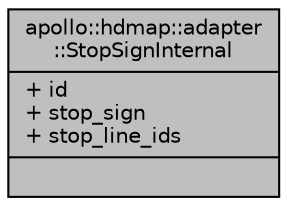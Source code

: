 digraph "apollo::hdmap::adapter::StopSignInternal"
{
  edge [fontname="Helvetica",fontsize="10",labelfontname="Helvetica",labelfontsize="10"];
  node [fontname="Helvetica",fontsize="10",shape=record];
  Node1 [label="{apollo::hdmap::adapter\l::StopSignInternal\n|+ id\l+ stop_sign\l+ stop_line_ids\l|}",height=0.2,width=0.4,color="black", fillcolor="grey75", style="filled" fontcolor="black"];
}
